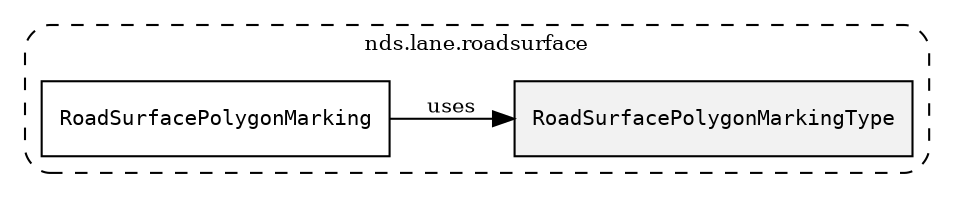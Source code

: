 /**
 * This dot file creates symbol collaboration diagram for RoadSurfacePolygonMarkingType.
 */
digraph ZSERIO
{
    node [shape=box, fontsize=10];
    rankdir="LR";
    fontsize=10;
    tooltip="RoadSurfacePolygonMarkingType collaboration diagram";

    subgraph "cluster_nds.lane.roadsurface"
    {
        style="dashed, rounded";
        label="nds.lane.roadsurface";
        tooltip="Package nds.lane.roadsurface";
        href="../../../content/packages/nds.lane.roadsurface.html#Package-nds-lane-roadsurface";
        target="_parent";

        "RoadSurfacePolygonMarkingType" [style="filled", fillcolor="#0000000D", target="_parent", label=<<font face="monospace"><table align="center" border="0" cellspacing="0" cellpadding="0"><tr><td href="../../../content/packages/nds.lane.roadsurface.html#Enum-RoadSurfacePolygonMarkingType" title="Enum defined in nds.lane.roadsurface">RoadSurfacePolygonMarkingType</td></tr></table></font>>];
        "RoadSurfacePolygonMarking" [target="_parent", label=<<font face="monospace"><table align="center" border="0" cellspacing="0" cellpadding="0"><tr><td href="../../../content/packages/nds.lane.roadsurface.html#Structure-RoadSurfacePolygonMarking" title="Structure defined in nds.lane.roadsurface">RoadSurfacePolygonMarking</td></tr></table></font>>];
    }

    "RoadSurfacePolygonMarking" -> "RoadSurfacePolygonMarkingType" [label="uses", fontsize=10];
}
